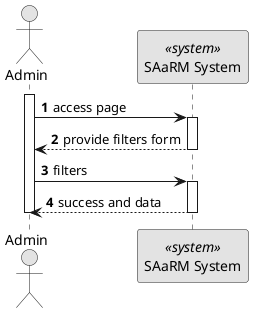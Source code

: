 @startuml 5.1.4
skinparam monochrome true
skinparam packageStyle rectangle
skinparam shadowing false

autonumber

actor "Admin" as AD
participant "SAaRM System" as SYS <<system>>

activate AD
AD -> SYS: access page
activate SYS
SYS --> AD: provide filters form
deactivate SYS
AD -> SYS : filters
activate SYS

SYS --> AD : success and data

deactivate SYS

deactivate AD



@enduml